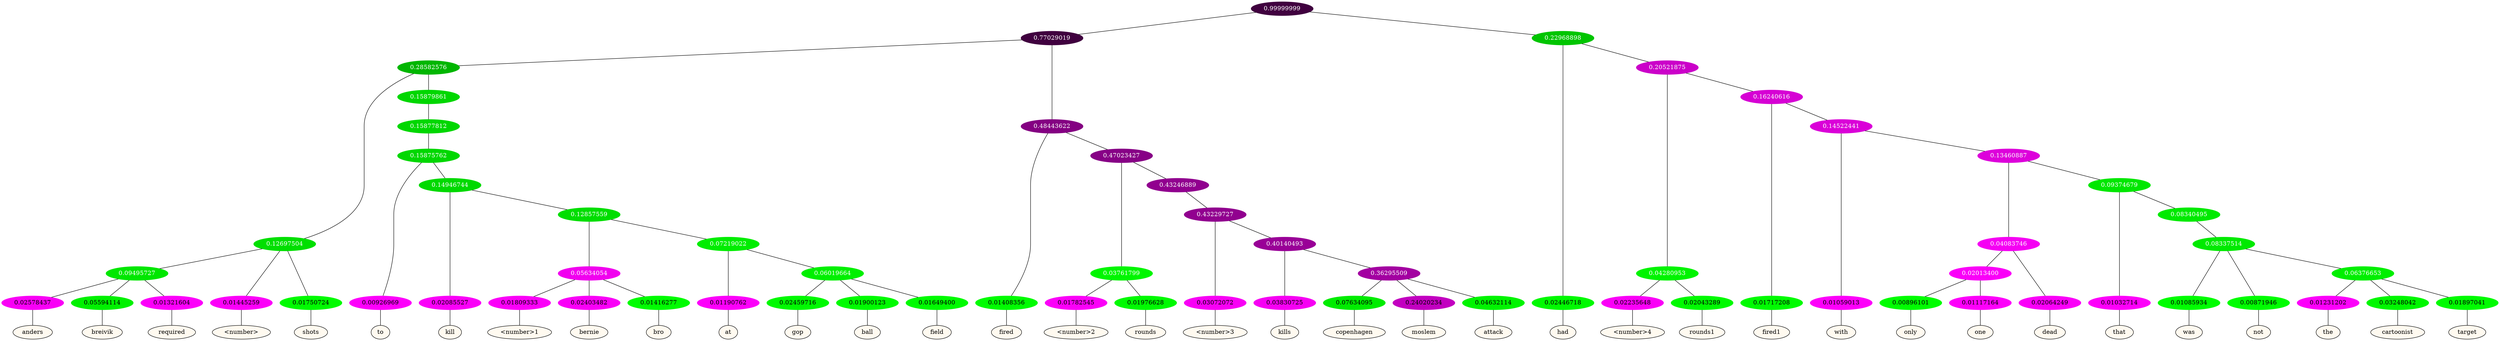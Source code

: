 graph {
	node [format=png height=0.15 nodesep=0.001 ordering=out overlap=prism overlap_scaling=0.01 ranksep=0.001 ratio=0.2 style=filled width=0.15]
	{
		rank=same
		a_w_23 [label=anders color=black fillcolor=floralwhite style="filled,solid"]
		a_w_24 [label=breivik color=black fillcolor=floralwhite style="filled,solid"]
		a_w_25 [label=required color=black fillcolor=floralwhite style="filled,solid"]
		a_w_14 [label="\<number\>" color=black fillcolor=floralwhite style="filled,solid"]
		a_w_15 [label=shots color=black fillcolor=floralwhite style="filled,solid"]
		a_w_32 [label=to color=black fillcolor=floralwhite style="filled,solid"]
		a_w_38 [label=kill color=black fillcolor=floralwhite style="filled,solid"]
		a_w_54 [label="\<number\>1" color=black fillcolor=floralwhite style="filled,solid"]
		a_w_55 [label=bernie color=black fillcolor=floralwhite style="filled,solid"]
		a_w_56 [label=bro color=black fillcolor=floralwhite style="filled,solid"]
		a_w_57 [label=at color=black fillcolor=floralwhite style="filled,solid"]
		a_w_62 [label=gop color=black fillcolor=floralwhite style="filled,solid"]
		a_w_63 [label=ball color=black fillcolor=floralwhite style="filled,solid"]
		a_w_64 [label=field color=black fillcolor=floralwhite style="filled,solid"]
		a_w_9 [label=fired color=black fillcolor=floralwhite style="filled,solid"]
		a_w_27 [label="\<number\>2" color=black fillcolor=floralwhite style="filled,solid"]
		a_w_28 [label=rounds color=black fillcolor=floralwhite style="filled,solid"]
		a_w_34 [label="\<number\>3" color=black fillcolor=floralwhite style="filled,solid"]
		a_w_40 [label=kills color=black fillcolor=floralwhite style="filled,solid"]
		a_w_48 [label=copenhagen color=black fillcolor=floralwhite style="filled,solid"]
		a_w_49 [label=moslem color=black fillcolor=floralwhite style="filled,solid"]
		a_w_50 [label=attack color=black fillcolor=floralwhite style="filled,solid"]
		a_w_5 [label=had color=black fillcolor=floralwhite style="filled,solid"]
		a_w_19 [label="\<number\>4" color=black fillcolor=floralwhite style="filled,solid"]
		a_w_20 [label=rounds1 color=black fillcolor=floralwhite style="filled,solid"]
		a_w_21 [label=fired1 color=black fillcolor=floralwhite style="filled,solid"]
		a_w_30 [label=with color=black fillcolor=floralwhite style="filled,solid"]
		a_w_51 [label=only color=black fillcolor=floralwhite style="filled,solid"]
		a_w_52 [label=one color=black fillcolor=floralwhite style="filled,solid"]
		a_w_43 [label=dead color=black fillcolor=floralwhite style="filled,solid"]
		a_w_44 [label=that color=black fillcolor=floralwhite style="filled,solid"]
		a_w_59 [label=was color=black fillcolor=floralwhite style="filled,solid"]
		a_w_60 [label=not color=black fillcolor=floralwhite style="filled,solid"]
		a_w_65 [label=the color=black fillcolor=floralwhite style="filled,solid"]
		a_w_66 [label=cartoonist color=black fillcolor=floralwhite style="filled,solid"]
		a_w_67 [label=target color=black fillcolor=floralwhite style="filled,solid"]
	}
	a_n_23 -- a_w_23
	a_n_24 -- a_w_24
	a_n_25 -- a_w_25
	a_n_14 -- a_w_14
	a_n_15 -- a_w_15
	a_n_32 -- a_w_32
	a_n_38 -- a_w_38
	a_n_54 -- a_w_54
	a_n_55 -- a_w_55
	a_n_56 -- a_w_56
	a_n_57 -- a_w_57
	a_n_62 -- a_w_62
	a_n_63 -- a_w_63
	a_n_64 -- a_w_64
	a_n_9 -- a_w_9
	a_n_27 -- a_w_27
	a_n_28 -- a_w_28
	a_n_34 -- a_w_34
	a_n_40 -- a_w_40
	a_n_48 -- a_w_48
	a_n_49 -- a_w_49
	a_n_50 -- a_w_50
	a_n_5 -- a_w_5
	a_n_19 -- a_w_19
	a_n_20 -- a_w_20
	a_n_21 -- a_w_21
	a_n_30 -- a_w_30
	a_n_51 -- a_w_51
	a_n_52 -- a_w_52
	a_n_43 -- a_w_43
	a_n_44 -- a_w_44
	a_n_59 -- a_w_59
	a_n_60 -- a_w_60
	a_n_65 -- a_w_65
	a_n_66 -- a_w_66
	a_n_67 -- a_w_67
	{
		rank=same
		a_n_23 [label=0.02578437 color="0.835 1.000 0.974" fontcolor=black]
		a_n_24 [label=0.05594114 color="0.334 1.000 0.944" fontcolor=black]
		a_n_25 [label=0.01321604 color="0.835 1.000 0.987" fontcolor=black]
		a_n_14 [label=0.01445259 color="0.835 1.000 0.986" fontcolor=black]
		a_n_15 [label=0.01750724 color="0.334 1.000 0.982" fontcolor=black]
		a_n_32 [label=0.00926969 color="0.835 1.000 0.991" fontcolor=black]
		a_n_38 [label=0.02085527 color="0.835 1.000 0.979" fontcolor=black]
		a_n_54 [label=0.01809333 color="0.835 1.000 0.982" fontcolor=black]
		a_n_55 [label=0.02403482 color="0.835 1.000 0.976" fontcolor=black]
		a_n_56 [label=0.01416277 color="0.334 1.000 0.986" fontcolor=black]
		a_n_57 [label=0.01190762 color="0.835 1.000 0.988" fontcolor=black]
		a_n_62 [label=0.02459716 color="0.334 1.000 0.975" fontcolor=black]
		a_n_63 [label=0.01900123 color="0.334 1.000 0.981" fontcolor=black]
		a_n_64 [label=0.01649400 color="0.334 1.000 0.984" fontcolor=black]
		a_n_9 [label=0.01408356 color="0.334 1.000 0.986" fontcolor=black]
		a_n_27 [label=0.01782545 color="0.835 1.000 0.982" fontcolor=black]
		a_n_28 [label=0.01976628 color="0.334 1.000 0.980" fontcolor=black]
		a_n_34 [label=0.03072072 color="0.835 1.000 0.969" fontcolor=black]
		a_n_40 [label=0.03830725 color="0.835 1.000 0.962" fontcolor=black]
		a_n_48 [label=0.07634095 color="0.334 1.000 0.924" fontcolor=black]
		a_n_49 [label=0.24020234 color="0.835 1.000 0.760" fontcolor=black]
		a_n_50 [label=0.04632114 color="0.334 1.000 0.954" fontcolor=black]
		a_n_5 [label=0.02446718 color="0.334 1.000 0.976" fontcolor=black]
		a_n_19 [label=0.02235648 color="0.835 1.000 0.978" fontcolor=black]
		a_n_20 [label=0.02043289 color="0.334 1.000 0.980" fontcolor=black]
		a_n_21 [label=0.01717208 color="0.334 1.000 0.983" fontcolor=black]
		a_n_30 [label=0.01059013 color="0.835 1.000 0.989" fontcolor=black]
		a_n_51 [label=0.00896101 color="0.334 1.000 0.991" fontcolor=black]
		a_n_52 [label=0.01117164 color="0.835 1.000 0.989" fontcolor=black]
		a_n_43 [label=0.02064249 color="0.835 1.000 0.979" fontcolor=black]
		a_n_44 [label=0.01032714 color="0.835 1.000 0.990" fontcolor=black]
		a_n_59 [label=0.01085934 color="0.334 1.000 0.989" fontcolor=black]
		a_n_60 [label=0.00871946 color="0.334 1.000 0.991" fontcolor=black]
		a_n_65 [label=0.01231202 color="0.835 1.000 0.988" fontcolor=black]
		a_n_66 [label=0.03248042 color="0.334 1.000 0.968" fontcolor=black]
		a_n_67 [label=0.01897041 color="0.334 1.000 0.981" fontcolor=black]
	}
	a_n_0 [label=0.99999999 color="0.835 1.000 0.250" fontcolor=grey99]
	a_n_1 [label=0.77029019 color="0.835 1.000 0.250" fontcolor=grey99]
	a_n_0 -- a_n_1
	a_n_2 [label=0.22968898 color="0.334 1.000 0.770" fontcolor=grey99]
	a_n_0 -- a_n_2
	a_n_3 [label=0.28582576 color="0.334 1.000 0.714" fontcolor=grey99]
	a_n_1 -- a_n_3
	a_n_4 [label=0.48443622 color="0.835 1.000 0.516" fontcolor=grey99]
	a_n_1 -- a_n_4
	a_n_2 -- a_n_5
	a_n_6 [label=0.20521875 color="0.835 1.000 0.795" fontcolor=grey99]
	a_n_2 -- a_n_6
	a_n_7 [label=0.12697504 color="0.334 1.000 0.873" fontcolor=grey99]
	a_n_3 -- a_n_7
	a_n_8 [label=0.15879861 color="0.334 1.000 0.841" fontcolor=grey99]
	a_n_3 -- a_n_8
	a_n_4 -- a_n_9
	a_n_10 [label=0.47023427 color="0.835 1.000 0.530" fontcolor=grey99]
	a_n_4 -- a_n_10
	a_n_11 [label=0.04280953 color="0.334 1.000 0.957" fontcolor=grey99]
	a_n_6 -- a_n_11
	a_n_12 [label=0.16240616 color="0.835 1.000 0.838" fontcolor=grey99]
	a_n_6 -- a_n_12
	a_n_13 [label=0.09495727 color="0.334 1.000 0.905" fontcolor=grey99]
	a_n_7 -- a_n_13
	a_n_7 -- a_n_14
	a_n_7 -- a_n_15
	a_n_16 [label=0.15877812 color="0.334 1.000 0.841" fontcolor=grey99]
	a_n_8 -- a_n_16
	a_n_17 [label=0.03761799 color="0.334 1.000 0.962" fontcolor=grey99]
	a_n_10 -- a_n_17
	a_n_18 [label=0.43246889 color="0.835 1.000 0.568" fontcolor=grey99]
	a_n_10 -- a_n_18
	a_n_11 -- a_n_19
	a_n_11 -- a_n_20
	a_n_12 -- a_n_21
	a_n_22 [label=0.14522441 color="0.835 1.000 0.855" fontcolor=grey99]
	a_n_12 -- a_n_22
	a_n_13 -- a_n_23
	a_n_13 -- a_n_24
	a_n_13 -- a_n_25
	a_n_26 [label=0.15875762 color="0.334 1.000 0.841" fontcolor=grey99]
	a_n_16 -- a_n_26
	a_n_17 -- a_n_27
	a_n_17 -- a_n_28
	a_n_29 [label=0.43229727 color="0.835 1.000 0.568" fontcolor=grey99]
	a_n_18 -- a_n_29
	a_n_22 -- a_n_30
	a_n_31 [label=0.13460887 color="0.835 1.000 0.865" fontcolor=grey99]
	a_n_22 -- a_n_31
	a_n_26 -- a_n_32
	a_n_33 [label=0.14946744 color="0.334 1.000 0.851" fontcolor=grey99]
	a_n_26 -- a_n_33
	a_n_29 -- a_n_34
	a_n_35 [label=0.40140493 color="0.835 1.000 0.599" fontcolor=grey99]
	a_n_29 -- a_n_35
	a_n_36 [label=0.04083746 color="0.835 1.000 0.959" fontcolor=grey99]
	a_n_31 -- a_n_36
	a_n_37 [label=0.09374679 color="0.334 1.000 0.906" fontcolor=grey99]
	a_n_31 -- a_n_37
	a_n_33 -- a_n_38
	a_n_39 [label=0.12857559 color="0.334 1.000 0.871" fontcolor=grey99]
	a_n_33 -- a_n_39
	a_n_35 -- a_n_40
	a_n_41 [label=0.36295509 color="0.835 1.000 0.637" fontcolor=grey99]
	a_n_35 -- a_n_41
	a_n_42 [label=0.02013400 color="0.835 1.000 0.980" fontcolor=grey99]
	a_n_36 -- a_n_42
	a_n_36 -- a_n_43
	a_n_37 -- a_n_44
	a_n_45 [label=0.08340495 color="0.334 1.000 0.917" fontcolor=grey99]
	a_n_37 -- a_n_45
	a_n_46 [label=0.05634054 color="0.835 1.000 0.944" fontcolor=grey99]
	a_n_39 -- a_n_46
	a_n_47 [label=0.07219022 color="0.334 1.000 0.928" fontcolor=grey99]
	a_n_39 -- a_n_47
	a_n_41 -- a_n_48
	a_n_41 -- a_n_49
	a_n_41 -- a_n_50
	a_n_42 -- a_n_51
	a_n_42 -- a_n_52
	a_n_53 [label=0.08337514 color="0.334 1.000 0.917" fontcolor=grey99]
	a_n_45 -- a_n_53
	a_n_46 -- a_n_54
	a_n_46 -- a_n_55
	a_n_46 -- a_n_56
	a_n_47 -- a_n_57
	a_n_58 [label=0.06019664 color="0.334 1.000 0.940" fontcolor=grey99]
	a_n_47 -- a_n_58
	a_n_53 -- a_n_59
	a_n_53 -- a_n_60
	a_n_61 [label=0.06376653 color="0.334 1.000 0.936" fontcolor=grey99]
	a_n_53 -- a_n_61
	a_n_58 -- a_n_62
	a_n_58 -- a_n_63
	a_n_58 -- a_n_64
	a_n_61 -- a_n_65
	a_n_61 -- a_n_66
	a_n_61 -- a_n_67
}

